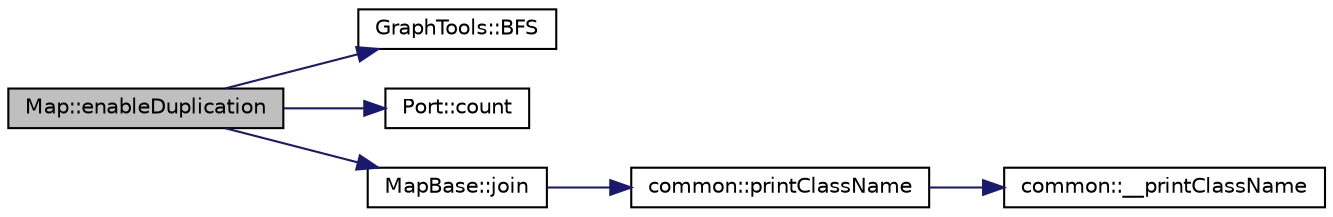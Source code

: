 digraph "Map::enableDuplication"
{
 // INTERACTIVE_SVG=YES
  bgcolor="transparent";
  edge [fontname="Helvetica",fontsize="10",labelfontname="Helvetica",labelfontsize="10"];
  node [fontname="Helvetica",fontsize="10",shape=record];
  rankdir="LR";
  Node1 [label="Map::enableDuplication",height=0.2,width=0.4,color="black", fillcolor="grey75", style="filled", fontcolor="black"];
  Node1 -> Node2 [color="midnightblue",fontsize="10",style="solid",fontname="Helvetica"];
  Node2 [label="GraphTools::BFS",height=0.2,width=0.4,color="black",URL="$class_graph_tools.html#ade51007699cbd681c1a37946609c46ee"];
  Node1 -> Node3 [color="midnightblue",fontsize="10",style="solid",fontname="Helvetica"];
  Node3 [label="Port::count",height=0.2,width=0.4,color="black",URL="$class_port.html#a33562ea87ac7e83a32441da40cbd9279"];
  Node1 -> Node4 [color="midnightblue",fontsize="10",style="solid",fontname="Helvetica"];
  Node4 [label="MapBase::join",height=0.2,width=0.4,color="black",URL="$class_map_base.html#a2624d7b81f0078dcc78e524045403e28"];
  Node4 -> Node5 [color="midnightblue",fontsize="10",style="solid",fontname="Helvetica"];
  Node5 [label="common::printClassName",height=0.2,width=0.4,color="black",URL="$classcommon.html#aec4b942352abd180c71fca2c0dbd70b7"];
  Node5 -> Node6 [color="midnightblue",fontsize="10",style="solid",fontname="Helvetica"];
  Node6 [label="common::__printClassName",height=0.2,width=0.4,color="black",URL="$classcommon.html#a7ca2338596041e14a38de0f63d1c1e31"];
}
